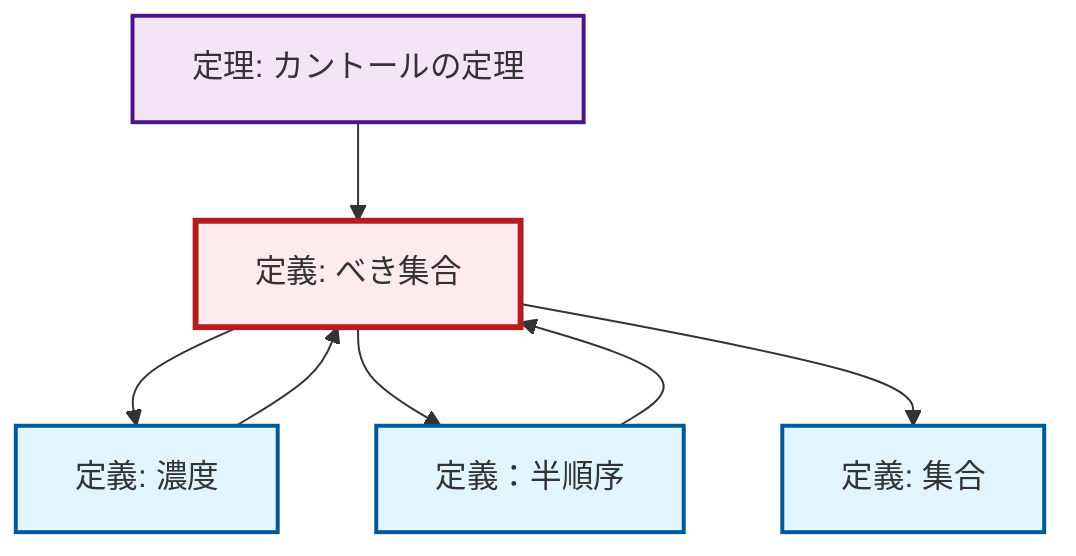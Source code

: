 graph TD
    classDef definition fill:#e1f5fe,stroke:#01579b,stroke-width:2px
    classDef theorem fill:#f3e5f5,stroke:#4a148c,stroke-width:2px
    classDef axiom fill:#fff3e0,stroke:#e65100,stroke-width:2px
    classDef example fill:#e8f5e9,stroke:#1b5e20,stroke-width:2px
    classDef current fill:#ffebee,stroke:#b71c1c,stroke-width:3px
    thm-cantor["定理: カントールの定理"]:::theorem
    def-power-set["定義: べき集合"]:::definition
    def-cardinality["定義: 濃度"]:::definition
    def-partial-order["定義：半順序"]:::definition
    def-set["定義: 集合"]:::definition
    def-cardinality --> def-power-set
    thm-cantor --> def-power-set
    def-power-set --> def-cardinality
    def-power-set --> def-partial-order
    def-power-set --> def-set
    def-partial-order --> def-power-set
    class def-power-set current